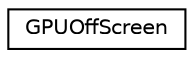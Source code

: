digraph G
{
  edge [fontname="Helvetica",fontsize="10",labelfontname="Helvetica",labelfontsize="10"];
  node [fontname="Helvetica",fontsize="10",shape=record];
  rankdir=LR;
  Node1 [label="GPUOffScreen",height=0.2,width=0.4,color="black", fillcolor="white", style="filled",URL="$d0/d4e/structGPUOffScreen.html"];
}
